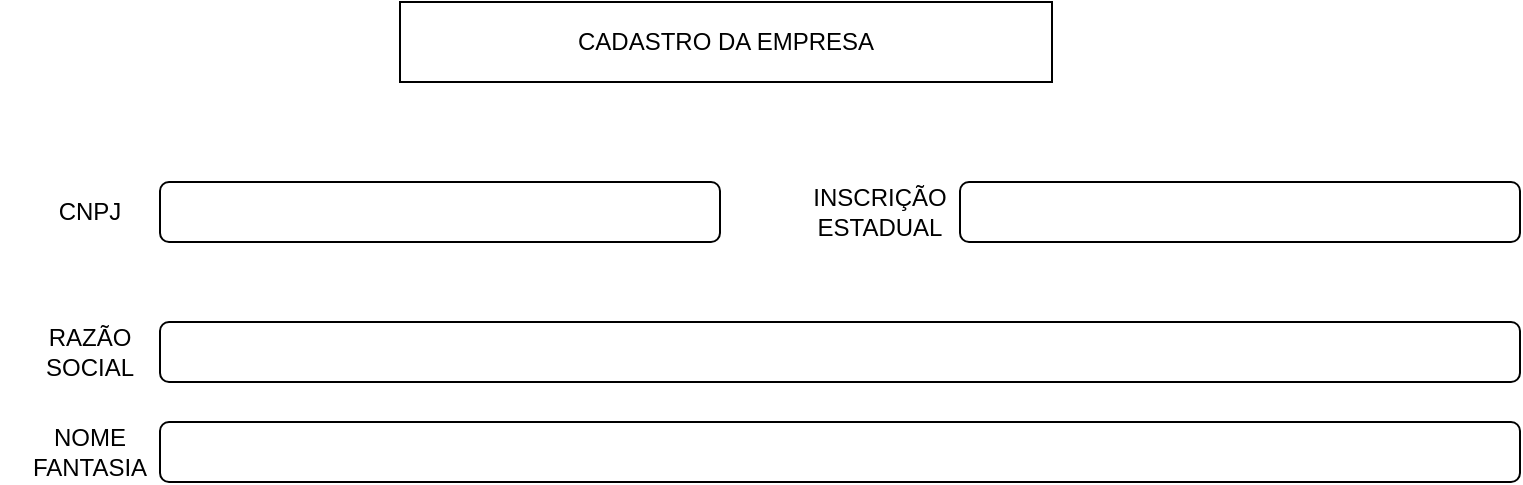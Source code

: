 <mxfile version="21.2.1" type="device">
  <diagram name="Página-1" id="19Vy41v5n2b_xbUv3eGG">
    <mxGraphModel dx="880" dy="483" grid="1" gridSize="10" guides="1" tooltips="1" connect="1" arrows="1" fold="1" page="1" pageScale="1" pageWidth="827" pageHeight="1169" math="0" shadow="0">
      <root>
        <mxCell id="0" />
        <mxCell id="1" parent="0" />
        <mxCell id="uMJtlKkwBYt2SvI9Hybp-2" value="CADASTRO DA EMPRESA" style="rounded=0;whiteSpace=wrap;html=1;" vertex="1" parent="1">
          <mxGeometry x="240" y="40" width="326" height="40" as="geometry" />
        </mxCell>
        <mxCell id="uMJtlKkwBYt2SvI9Hybp-3" value="" style="rounded=1;whiteSpace=wrap;html=1;" vertex="1" parent="1">
          <mxGeometry x="120" y="130" width="280" height="30" as="geometry" />
        </mxCell>
        <mxCell id="uMJtlKkwBYt2SvI9Hybp-4" value="CNPJ" style="text;html=1;strokeColor=none;fillColor=none;align=center;verticalAlign=middle;whiteSpace=wrap;rounded=0;" vertex="1" parent="1">
          <mxGeometry x="40" y="115" width="90" height="60" as="geometry" />
        </mxCell>
        <mxCell id="uMJtlKkwBYt2SvI9Hybp-5" value="" style="rounded=1;whiteSpace=wrap;html=1;" vertex="1" parent="1">
          <mxGeometry x="520" y="130" width="280" height="30" as="geometry" />
        </mxCell>
        <mxCell id="uMJtlKkwBYt2SvI9Hybp-6" value="INSCRIÇÃO ESTADUAL" style="text;html=1;strokeColor=none;fillColor=none;align=center;verticalAlign=middle;whiteSpace=wrap;rounded=0;" vertex="1" parent="1">
          <mxGeometry x="450" y="130" width="60" height="30" as="geometry" />
        </mxCell>
        <mxCell id="uMJtlKkwBYt2SvI9Hybp-7" value="" style="rounded=1;whiteSpace=wrap;html=1;" vertex="1" parent="1">
          <mxGeometry x="120" y="200" width="680" height="30" as="geometry" />
        </mxCell>
        <mxCell id="uMJtlKkwBYt2SvI9Hybp-9" value="RAZÃO SOCIAL" style="text;html=1;strokeColor=none;fillColor=none;align=center;verticalAlign=middle;whiteSpace=wrap;rounded=0;" vertex="1" parent="1">
          <mxGeometry x="55" y="200" width="60" height="30" as="geometry" />
        </mxCell>
        <mxCell id="uMJtlKkwBYt2SvI9Hybp-10" value="" style="rounded=1;whiteSpace=wrap;html=1;" vertex="1" parent="1">
          <mxGeometry x="120" y="250" width="680" height="30" as="geometry" />
        </mxCell>
        <mxCell id="uMJtlKkwBYt2SvI9Hybp-11" value="NOME FANTASIA" style="text;html=1;strokeColor=none;fillColor=none;align=center;verticalAlign=middle;whiteSpace=wrap;rounded=0;" vertex="1" parent="1">
          <mxGeometry x="55" y="250" width="60" height="30" as="geometry" />
        </mxCell>
      </root>
    </mxGraphModel>
  </diagram>
</mxfile>
